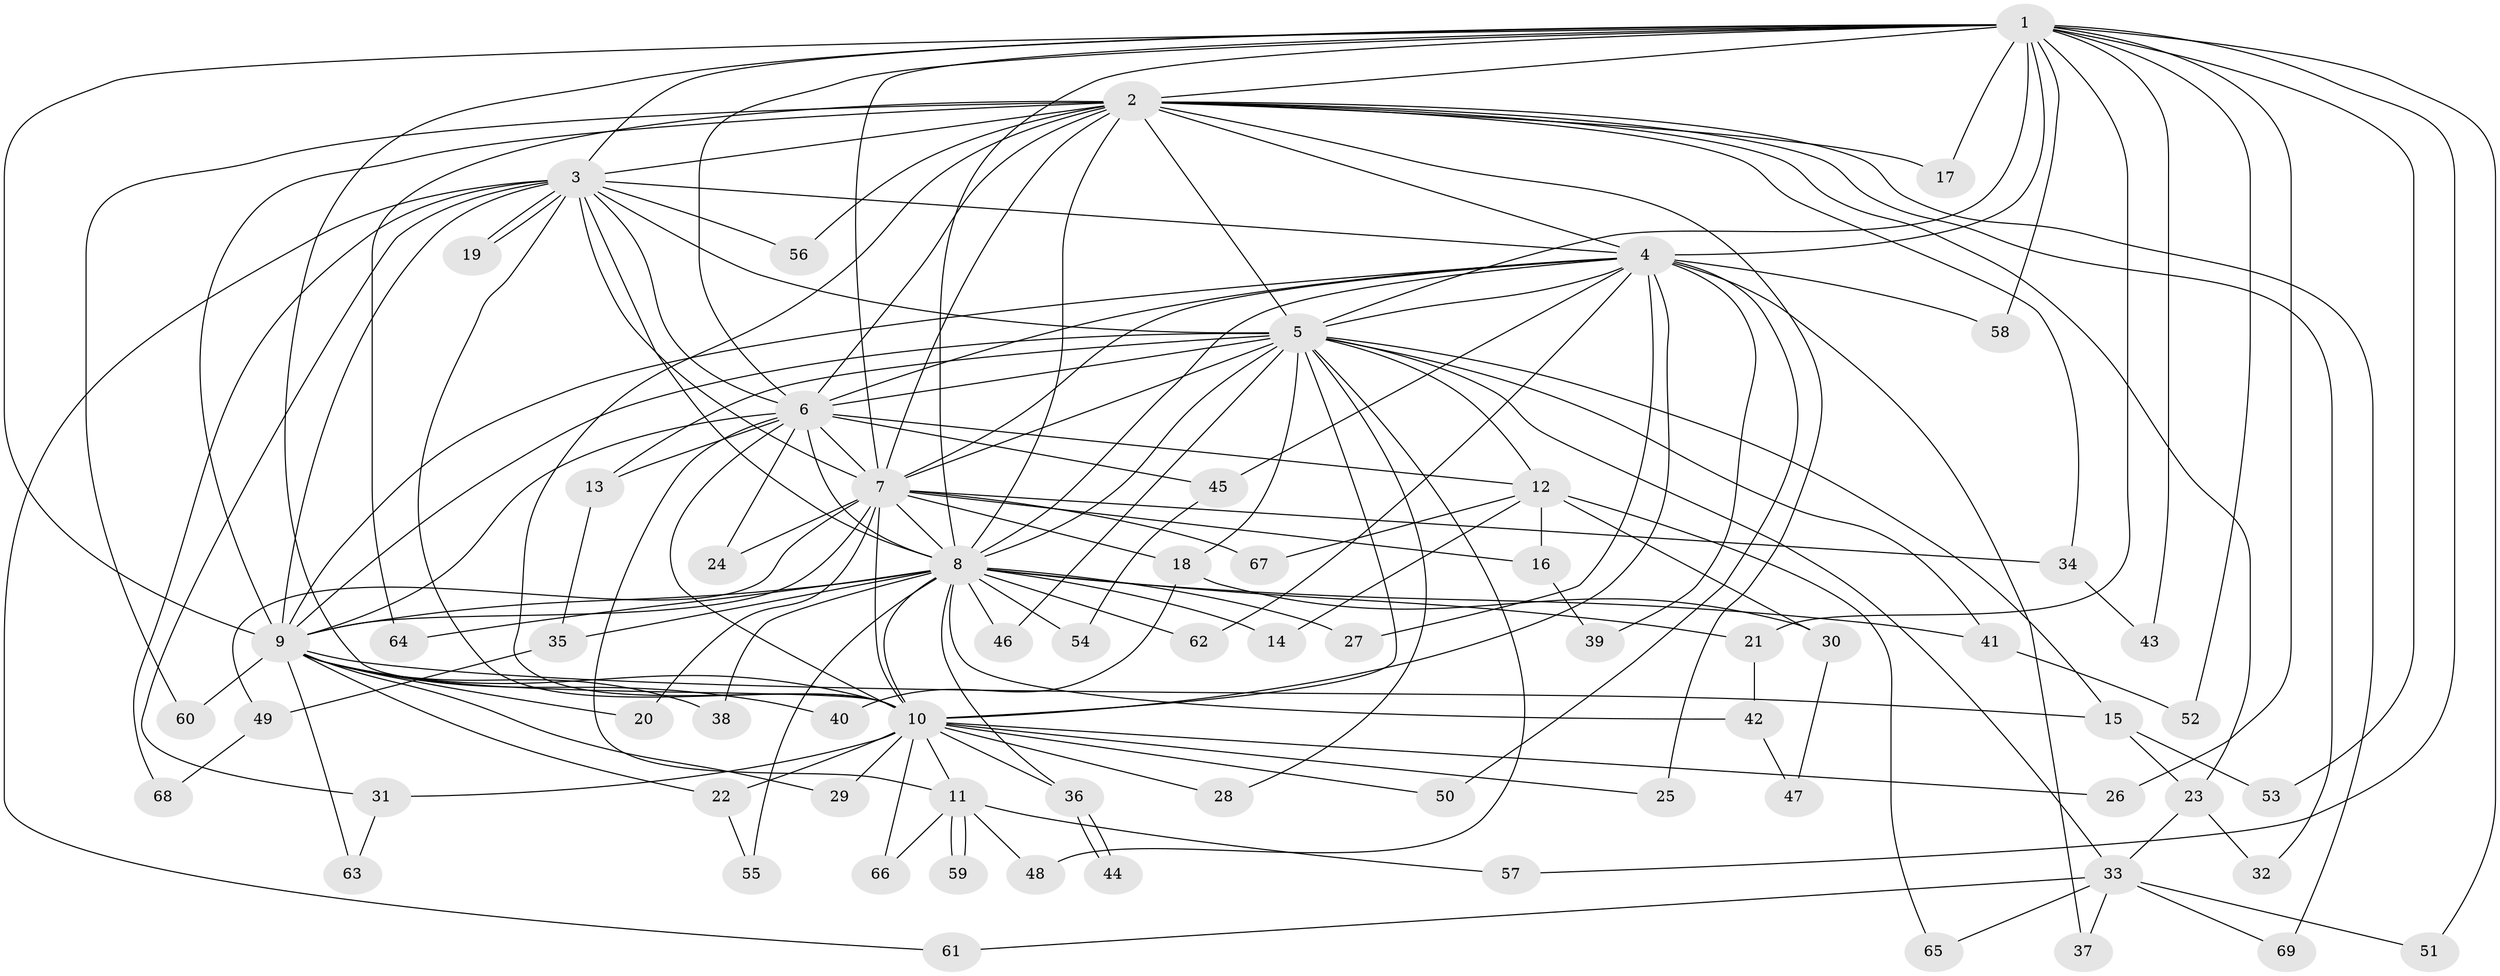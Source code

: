 // Generated by graph-tools (version 1.1) at 2025/45/03/09/25 04:45:24]
// undirected, 69 vertices, 163 edges
graph export_dot {
graph [start="1"]
  node [color=gray90,style=filled];
  1;
  2;
  3;
  4;
  5;
  6;
  7;
  8;
  9;
  10;
  11;
  12;
  13;
  14;
  15;
  16;
  17;
  18;
  19;
  20;
  21;
  22;
  23;
  24;
  25;
  26;
  27;
  28;
  29;
  30;
  31;
  32;
  33;
  34;
  35;
  36;
  37;
  38;
  39;
  40;
  41;
  42;
  43;
  44;
  45;
  46;
  47;
  48;
  49;
  50;
  51;
  52;
  53;
  54;
  55;
  56;
  57;
  58;
  59;
  60;
  61;
  62;
  63;
  64;
  65;
  66;
  67;
  68;
  69;
  1 -- 2;
  1 -- 3;
  1 -- 4;
  1 -- 5;
  1 -- 6;
  1 -- 7;
  1 -- 8;
  1 -- 9;
  1 -- 10;
  1 -- 17;
  1 -- 21;
  1 -- 26;
  1 -- 43;
  1 -- 51;
  1 -- 52;
  1 -- 53;
  1 -- 57;
  1 -- 58;
  2 -- 3;
  2 -- 4;
  2 -- 5;
  2 -- 6;
  2 -- 7;
  2 -- 8;
  2 -- 9;
  2 -- 10;
  2 -- 17;
  2 -- 23;
  2 -- 25;
  2 -- 32;
  2 -- 34;
  2 -- 56;
  2 -- 60;
  2 -- 64;
  2 -- 69;
  3 -- 4;
  3 -- 5;
  3 -- 6;
  3 -- 7;
  3 -- 8;
  3 -- 9;
  3 -- 10;
  3 -- 19;
  3 -- 19;
  3 -- 31;
  3 -- 56;
  3 -- 61;
  3 -- 68;
  4 -- 5;
  4 -- 6;
  4 -- 7;
  4 -- 8;
  4 -- 9;
  4 -- 10;
  4 -- 27;
  4 -- 37;
  4 -- 39;
  4 -- 45;
  4 -- 50;
  4 -- 58;
  4 -- 62;
  5 -- 6;
  5 -- 7;
  5 -- 8;
  5 -- 9;
  5 -- 10;
  5 -- 12;
  5 -- 13;
  5 -- 15;
  5 -- 18;
  5 -- 28;
  5 -- 33;
  5 -- 41;
  5 -- 46;
  5 -- 48;
  6 -- 7;
  6 -- 8;
  6 -- 9;
  6 -- 10;
  6 -- 11;
  6 -- 12;
  6 -- 13;
  6 -- 24;
  6 -- 45;
  7 -- 8;
  7 -- 9;
  7 -- 10;
  7 -- 16;
  7 -- 18;
  7 -- 20;
  7 -- 24;
  7 -- 34;
  7 -- 49;
  7 -- 67;
  8 -- 9;
  8 -- 10;
  8 -- 14;
  8 -- 21;
  8 -- 27;
  8 -- 35;
  8 -- 36;
  8 -- 38;
  8 -- 41;
  8 -- 42;
  8 -- 46;
  8 -- 54;
  8 -- 55;
  8 -- 62;
  8 -- 64;
  9 -- 10;
  9 -- 15;
  9 -- 20;
  9 -- 22;
  9 -- 29;
  9 -- 38;
  9 -- 40;
  9 -- 60;
  9 -- 63;
  10 -- 11;
  10 -- 22;
  10 -- 25;
  10 -- 26;
  10 -- 28;
  10 -- 29;
  10 -- 31;
  10 -- 36;
  10 -- 50;
  10 -- 66;
  11 -- 48;
  11 -- 57;
  11 -- 59;
  11 -- 59;
  11 -- 66;
  12 -- 14;
  12 -- 16;
  12 -- 30;
  12 -- 65;
  12 -- 67;
  13 -- 35;
  15 -- 23;
  15 -- 53;
  16 -- 39;
  18 -- 30;
  18 -- 40;
  21 -- 42;
  22 -- 55;
  23 -- 32;
  23 -- 33;
  30 -- 47;
  31 -- 63;
  33 -- 37;
  33 -- 51;
  33 -- 61;
  33 -- 65;
  33 -- 69;
  34 -- 43;
  35 -- 49;
  36 -- 44;
  36 -- 44;
  41 -- 52;
  42 -- 47;
  45 -- 54;
  49 -- 68;
}
